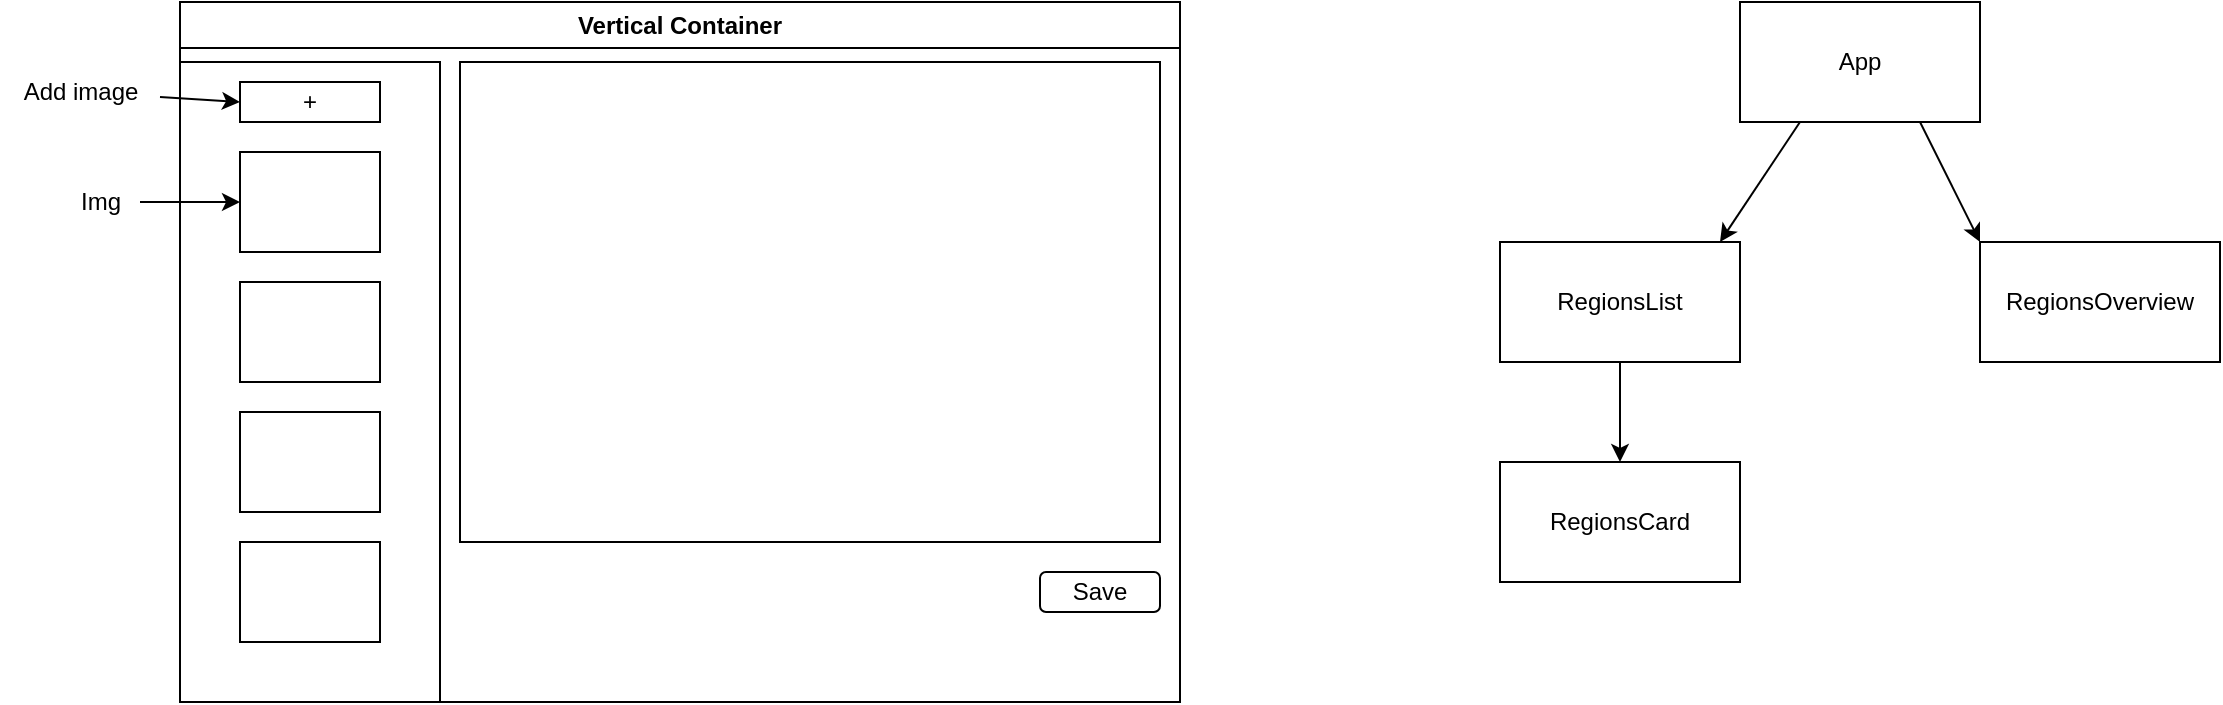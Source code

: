 <mxfile>
    <diagram id="xaj_kzVh09P1udcMUTpn" name="Page-1">
        <mxGraphModel dx="1216" dy="779" grid="1" gridSize="10" guides="1" tooltips="1" connect="1" arrows="1" fold="1" page="1" pageScale="1" pageWidth="1920" pageHeight="1200" background="none" math="0" shadow="0">
            <root>
                <mxCell id="0"/>
                <mxCell id="1" parent="0"/>
                <mxCell id="5" value="Vertical Container" style="swimlane;whiteSpace=wrap;html=1;" vertex="1" parent="1">
                    <mxGeometry x="90" y="40" width="500" height="350" as="geometry"/>
                </mxCell>
                <mxCell id="6" value="" style="rounded=0;whiteSpace=wrap;html=1;rotation=90;" vertex="1" parent="5">
                    <mxGeometry x="-95" y="125" width="320" height="130" as="geometry"/>
                </mxCell>
                <mxCell id="7" value="" style="rounded=0;whiteSpace=wrap;html=1;" vertex="1" parent="5">
                    <mxGeometry x="30" y="75" width="70" height="50" as="geometry"/>
                </mxCell>
                <mxCell id="10" value="" style="rounded=0;whiteSpace=wrap;html=1;" vertex="1" parent="5">
                    <mxGeometry x="30" y="270" width="70" height="50" as="geometry"/>
                </mxCell>
                <mxCell id="9" value="" style="rounded=0;whiteSpace=wrap;html=1;" vertex="1" parent="5">
                    <mxGeometry x="30" y="205" width="70" height="50" as="geometry"/>
                </mxCell>
                <mxCell id="8" value="" style="rounded=0;whiteSpace=wrap;html=1;" vertex="1" parent="5">
                    <mxGeometry x="30" y="140" width="70" height="50" as="geometry"/>
                </mxCell>
                <mxCell id="11" value="+" style="rounded=0;whiteSpace=wrap;html=1;" vertex="1" parent="5">
                    <mxGeometry x="30" y="40" width="70" height="20" as="geometry"/>
                </mxCell>
                <mxCell id="19" value="" style="rounded=0;whiteSpace=wrap;html=1;" vertex="1" parent="5">
                    <mxGeometry x="140" y="30" width="350" height="240" as="geometry"/>
                </mxCell>
                <mxCell id="20" value="Save" style="rounded=1;whiteSpace=wrap;html=1;" vertex="1" parent="5">
                    <mxGeometry x="430" y="285" width="60" height="20" as="geometry"/>
                </mxCell>
                <mxCell id="18" style="edgeStyle=none;html=1;entryX=0;entryY=0.5;entryDx=0;entryDy=0;" edge="1" parent="1" source="15" target="11">
                    <mxGeometry relative="1" as="geometry"/>
                </mxCell>
                <mxCell id="15" value="Add image" style="text;html=1;align=center;verticalAlign=middle;resizable=0;points=[];autosize=1;strokeColor=none;fillColor=none;" vertex="1" parent="1">
                    <mxGeometry y="70" width="80" height="30" as="geometry"/>
                </mxCell>
                <mxCell id="17" style="edgeStyle=none;html=1;entryX=0;entryY=0.5;entryDx=0;entryDy=0;" edge="1" parent="1" source="16" target="7">
                    <mxGeometry relative="1" as="geometry"/>
                </mxCell>
                <mxCell id="16" value="Img" style="text;html=1;align=center;verticalAlign=middle;resizable=0;points=[];autosize=1;strokeColor=none;fillColor=none;" vertex="1" parent="1">
                    <mxGeometry x="30" y="125" width="40" height="30" as="geometry"/>
                </mxCell>
                <mxCell id="22" style="edgeStyle=none;html=1;exitX=0.25;exitY=1;exitDx=0;exitDy=0;" edge="1" parent="1" source="21">
                    <mxGeometry relative="1" as="geometry">
                        <mxPoint x="860" y="160" as="targetPoint"/>
                    </mxGeometry>
                </mxCell>
                <mxCell id="23" style="edgeStyle=none;html=1;exitX=0.75;exitY=1;exitDx=0;exitDy=0;" edge="1" parent="1" source="21">
                    <mxGeometry relative="1" as="geometry">
                        <mxPoint x="990" y="160" as="targetPoint"/>
                    </mxGeometry>
                </mxCell>
                <mxCell id="21" value="App" style="rounded=0;whiteSpace=wrap;html=1;" vertex="1" parent="1">
                    <mxGeometry x="870" y="40" width="120" height="60" as="geometry"/>
                </mxCell>
                <mxCell id="31" style="edgeStyle=none;html=1;exitX=0.5;exitY=1;exitDx=0;exitDy=0;entryX=0.5;entryY=0;entryDx=0;entryDy=0;" edge="1" parent="1" source="24" target="29">
                    <mxGeometry relative="1" as="geometry"/>
                </mxCell>
                <mxCell id="24" value="RegionsList" style="rounded=0;whiteSpace=wrap;html=1;" vertex="1" parent="1">
                    <mxGeometry x="750" y="160" width="120" height="60" as="geometry"/>
                </mxCell>
                <mxCell id="25" value="RegionsOverview" style="rounded=0;whiteSpace=wrap;html=1;" vertex="1" parent="1">
                    <mxGeometry x="990" y="160" width="120" height="60" as="geometry"/>
                </mxCell>
                <mxCell id="29" value="RegionsCard" style="rounded=0;whiteSpace=wrap;html=1;" vertex="1" parent="1">
                    <mxGeometry x="750" y="270" width="120" height="60" as="geometry"/>
                </mxCell>
            </root>
        </mxGraphModel>
    </diagram>
</mxfile>